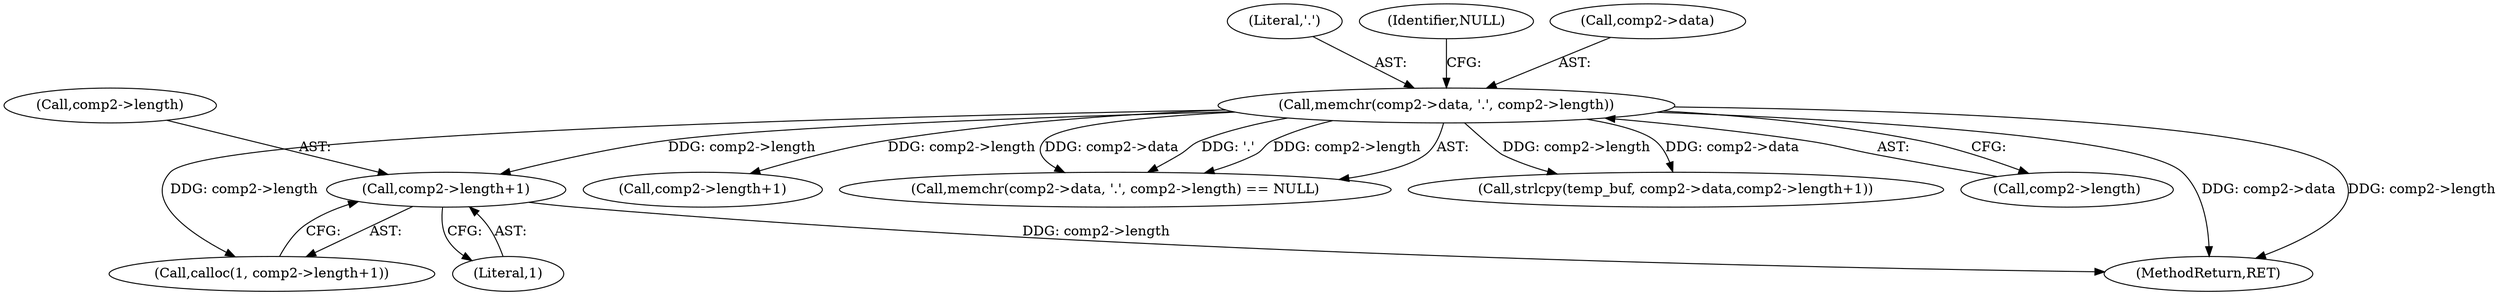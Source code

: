 digraph "0_krb5_8ee70ec63931d1e38567905387ab9b1d45734d81@pointer" {
"1000280" [label="(Call,comp2->length+1)"];
"1000266" [label="(Call,memchr(comp2->data, '.', comp2->length))"];
"1000281" [label="(Call,comp2->length)"];
"1000400" [label="(MethodReturn,RET)"];
"1000284" [label="(Literal,1)"];
"1000280" [label="(Call,comp2->length+1)"];
"1000270" [label="(Literal,'.')"];
"1000274" [label="(Identifier,NULL)"];
"1000298" [label="(Call,comp2->length+1)"];
"1000265" [label="(Call,memchr(comp2->data, '.', comp2->length) == NULL)"];
"1000266" [label="(Call,memchr(comp2->data, '.', comp2->length))"];
"1000293" [label="(Call,strlcpy(temp_buf, comp2->data,comp2->length+1))"];
"1000271" [label="(Call,comp2->length)"];
"1000278" [label="(Call,calloc(1, comp2->length+1))"];
"1000267" [label="(Call,comp2->data)"];
"1000280" -> "1000278"  [label="AST: "];
"1000280" -> "1000284"  [label="CFG: "];
"1000281" -> "1000280"  [label="AST: "];
"1000284" -> "1000280"  [label="AST: "];
"1000278" -> "1000280"  [label="CFG: "];
"1000280" -> "1000400"  [label="DDG: comp2->length"];
"1000266" -> "1000280"  [label="DDG: comp2->length"];
"1000266" -> "1000265"  [label="AST: "];
"1000266" -> "1000271"  [label="CFG: "];
"1000267" -> "1000266"  [label="AST: "];
"1000270" -> "1000266"  [label="AST: "];
"1000271" -> "1000266"  [label="AST: "];
"1000274" -> "1000266"  [label="CFG: "];
"1000266" -> "1000400"  [label="DDG: comp2->data"];
"1000266" -> "1000400"  [label="DDG: comp2->length"];
"1000266" -> "1000265"  [label="DDG: comp2->data"];
"1000266" -> "1000265"  [label="DDG: '.'"];
"1000266" -> "1000265"  [label="DDG: comp2->length"];
"1000266" -> "1000278"  [label="DDG: comp2->length"];
"1000266" -> "1000293"  [label="DDG: comp2->data"];
"1000266" -> "1000293"  [label="DDG: comp2->length"];
"1000266" -> "1000298"  [label="DDG: comp2->length"];
}
